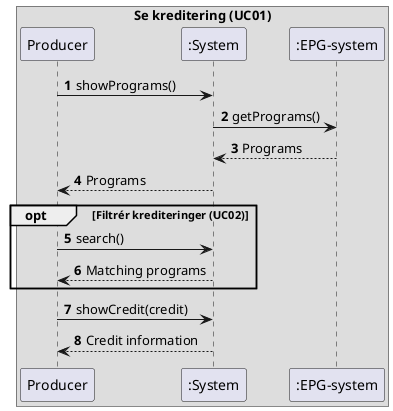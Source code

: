 @startuml
'https://plantuml.com/sequence-diagram

autonumber

box Se kreditering (UC01)
    participant "Producer" as producer
    participant ":System" as system
    participant ":EPG-system" as epg
end box

producer -> system : showPrograms()
system -> epg : getPrograms()
system <-- epg : Programs
producer <-- system : Programs

opt Filtrér krediteringer (UC02)
    producer -> system : search()
    producer <-- system : Matching programs
end

producer -> system : showCredit(credit)
producer <-- system : Credit information

@enduml